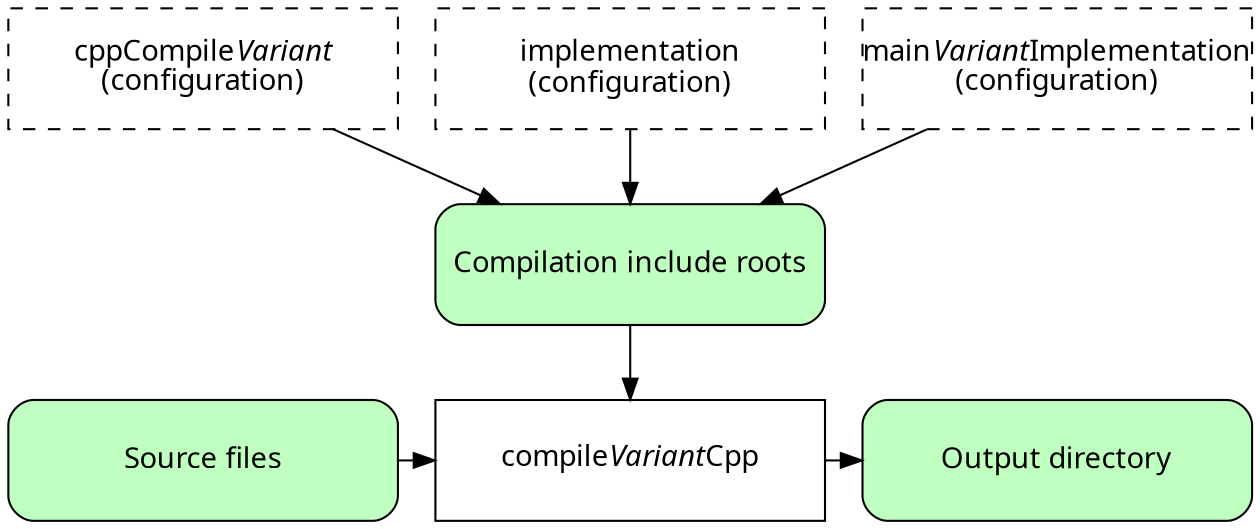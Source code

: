 // Copyright 2018 the original author or authors.
//
// Licensed under the Apache License, Version 2.0 (the "License");
// you may not use this file except in compliance with the License.
// You may obtain a copy of the License at
//
//      http://www.apache.org/licenses/LICENSE-2.0
//
// Unless required by applicable law or agreed to in writing, software
// distributed under the License is distributed on an "AS IS" BASIS,
// WITHOUT WARRANTIES OR CONDITIONS OF ANY KIND, either express or implied.
// See the License for the specific language governing permissions and
// limitations under the License.

// dot -Tpng subprojects/docs/src/docs/userguide/img/cpp-sourcesets-compilation.dot > subprojects/docs/src/docs/userguide/img/cpp-sourcesets-compilation.png
digraph cppSourcesetsCompilation {
  graph [ dpi = 100, fontname="Sans"];
  node [fontname = "Sans"];
  edge [fontname = "Sans"];
  node [shape=rectangle, fixedsize=true, width=2.6, height=0.8];

  subgraph firstLine {
    {rank=same cppCompileVariant implementation variantImplementation}
    cppCompileVariant -> includeRoot
    implementation -> includeRoot
    variantImplementation -> includeRoot

    cppCompileVariant[style=dashed, label=<cppCompile<i>Variant</i><br/>(configuration)>]
    implementation[style=dashed, label="implementation\n(configuration)"]
    variantImplementation[style=dashed, label=<main<i>Variant</i>Implementation<br/>(configuration)>]
  }

  subgraph secondLine {
    includeRoot[style="rounded,filled", fillcolor="#bfffbf", label="Compilation include roots"]
  }

  subgraph thirdLine {
    {rank=same sourceFiles compileVariantCpp outputDirectory}
    includeRoot -> compileVariantCpp
    sourceFiles -> compileVariantCpp
    compileVariantCpp -> outputDirectory

    sourceFiles[style="rounded,filled", fillcolor="#bfffbf", label="Source files"]
    compileVariantCpp[label=<compile<i>Variant</i>Cpp>]
    outputDirectory[style="rounded,filled", fillcolor="#bfffbf", label="Output directory"]
  }
}